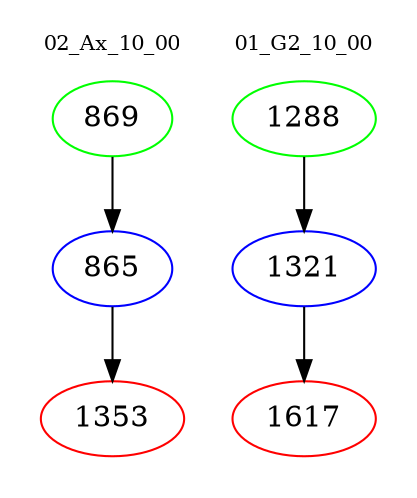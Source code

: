 digraph{
subgraph cluster_0 {
color = white
label = "02_Ax_10_00";
fontsize=10;
T0_869 [label="869", color="green"]
T0_869 -> T0_865 [color="black"]
T0_865 [label="865", color="blue"]
T0_865 -> T0_1353 [color="black"]
T0_1353 [label="1353", color="red"]
}
subgraph cluster_1 {
color = white
label = "01_G2_10_00";
fontsize=10;
T1_1288 [label="1288", color="green"]
T1_1288 -> T1_1321 [color="black"]
T1_1321 [label="1321", color="blue"]
T1_1321 -> T1_1617 [color="black"]
T1_1617 [label="1617", color="red"]
}
}
